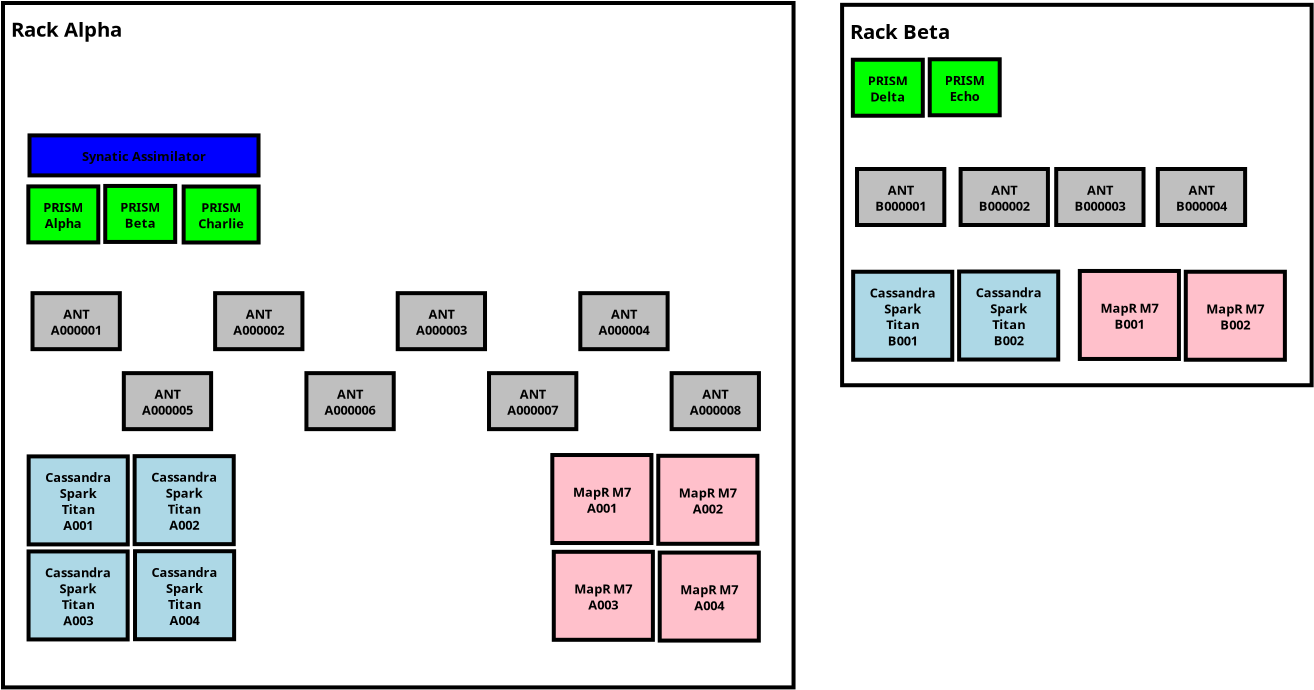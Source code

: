 <?xml version="1.0" encoding="UTF-8"?>
<dia:diagram xmlns:dia="http://www.lysator.liu.se/~alla/dia/">
  <dia:layer name="Background" visible="true" active="true">
    <dia:group>
      <dia:object type="Flowchart - Box" version="0" id="O0">
        <dia:attribute name="obj_pos">
          <dia:point val="-16.208,-12.409"/>
        </dia:attribute>
        <dia:attribute name="obj_bb">
          <dia:rectangle val="-16.308,-12.509;23.419,21.911"/>
        </dia:attribute>
        <dia:attribute name="elem_corner">
          <dia:point val="-16.208,-12.409"/>
        </dia:attribute>
        <dia:attribute name="elem_width">
          <dia:real val="39.527"/>
        </dia:attribute>
        <dia:attribute name="elem_height">
          <dia:real val="34.22"/>
        </dia:attribute>
        <dia:attribute name="border_width">
          <dia:real val="0.2"/>
        </dia:attribute>
        <dia:attribute name="show_background">
          <dia:boolean val="true"/>
        </dia:attribute>
        <dia:attribute name="padding">
          <dia:real val="0.5"/>
        </dia:attribute>
        <dia:attribute name="text">
          <dia:composite type="text">
            <dia:attribute name="string">
              <dia:string>#Rack Alpha
























#</dia:string>
            </dia:attribute>
            <dia:attribute name="font">
              <dia:font family="sans" style="80" name="Helvetica-Bold"/>
            </dia:attribute>
            <dia:attribute name="height">
              <dia:real val="1.27"/>
            </dia:attribute>
            <dia:attribute name="pos">
              <dia:point val="-15.808,-10.864"/>
            </dia:attribute>
            <dia:attribute name="color">
              <dia:color val="#000000"/>
            </dia:attribute>
            <dia:attribute name="alignment">
              <dia:enum val="0"/>
            </dia:attribute>
          </dia:composite>
        </dia:attribute>
      </dia:object>
      <dia:group>
        <dia:object type="Flowchart - Box" version="0" id="O1">
          <dia:attribute name="obj_pos">
            <dia:point val="-14.882,-5.789"/>
          </dia:attribute>
          <dia:attribute name="obj_bb">
            <dia:rectangle val="-14.982,-5.889;-3.332,-3.689"/>
          </dia:attribute>
          <dia:attribute name="elem_corner">
            <dia:point val="-14.882,-5.789"/>
          </dia:attribute>
          <dia:attribute name="elem_width">
            <dia:real val="11.45"/>
          </dia:attribute>
          <dia:attribute name="elem_height">
            <dia:real val="2.0"/>
          </dia:attribute>
          <dia:attribute name="border_width">
            <dia:real val="0.2"/>
          </dia:attribute>
          <dia:attribute name="inner_color">
            <dia:color val="#0000ff"/>
          </dia:attribute>
          <dia:attribute name="show_background">
            <dia:boolean val="true"/>
          </dia:attribute>
          <dia:attribute name="padding">
            <dia:real val="0.5"/>
          </dia:attribute>
          <dia:attribute name="text">
            <dia:composite type="text">
              <dia:attribute name="string">
                <dia:string>#Synatic Assimilator#</dia:string>
              </dia:attribute>
              <dia:attribute name="font">
                <dia:font family="sans" style="80" name="Helvetica-Bold"/>
              </dia:attribute>
              <dia:attribute name="height">
                <dia:real val="0.8"/>
              </dia:attribute>
              <dia:attribute name="pos">
                <dia:point val="-9.157,-4.594"/>
              </dia:attribute>
              <dia:attribute name="color">
                <dia:color val="#000000"/>
              </dia:attribute>
              <dia:attribute name="alignment">
                <dia:enum val="1"/>
              </dia:attribute>
            </dia:composite>
          </dia:attribute>
        </dia:object>
        <dia:object type="Flowchart - Box" version="0" id="O2">
          <dia:attribute name="obj_pos">
            <dia:point val="-14.941,-3.239"/>
          </dia:attribute>
          <dia:attribute name="obj_bb">
            <dia:rectangle val="-15.041,-3.339;-11.344,-0.339"/>
          </dia:attribute>
          <dia:attribute name="elem_corner">
            <dia:point val="-14.941,-3.239"/>
          </dia:attribute>
          <dia:attribute name="elem_width">
            <dia:real val="3.498"/>
          </dia:attribute>
          <dia:attribute name="elem_height">
            <dia:real val="2.8"/>
          </dia:attribute>
          <dia:attribute name="border_width">
            <dia:real val="0.2"/>
          </dia:attribute>
          <dia:attribute name="inner_color">
            <dia:color val="#00ff00"/>
          </dia:attribute>
          <dia:attribute name="show_background">
            <dia:boolean val="true"/>
          </dia:attribute>
          <dia:attribute name="padding">
            <dia:real val="0.5"/>
          </dia:attribute>
          <dia:attribute name="text">
            <dia:composite type="text">
              <dia:attribute name="string">
                <dia:string>#PRISM
Alpha#</dia:string>
              </dia:attribute>
              <dia:attribute name="font">
                <dia:font family="sans" style="80" name="Helvetica-Bold"/>
              </dia:attribute>
              <dia:attribute name="height">
                <dia:real val="0.8"/>
              </dia:attribute>
              <dia:attribute name="pos">
                <dia:point val="-13.192,-2.044"/>
              </dia:attribute>
              <dia:attribute name="color">
                <dia:color val="#000000"/>
              </dia:attribute>
              <dia:attribute name="alignment">
                <dia:enum val="1"/>
              </dia:attribute>
            </dia:composite>
          </dia:attribute>
        </dia:object>
        <dia:object type="Flowchart - Box" version="0" id="O3">
          <dia:attribute name="obj_pos">
            <dia:point val="-11.096,-3.262"/>
          </dia:attribute>
          <dia:attribute name="obj_bb">
            <dia:rectangle val="-11.196,-3.362;-7.499,-0.362"/>
          </dia:attribute>
          <dia:attribute name="elem_corner">
            <dia:point val="-11.096,-3.262"/>
          </dia:attribute>
          <dia:attribute name="elem_width">
            <dia:real val="3.498"/>
          </dia:attribute>
          <dia:attribute name="elem_height">
            <dia:real val="2.8"/>
          </dia:attribute>
          <dia:attribute name="border_width">
            <dia:real val="0.2"/>
          </dia:attribute>
          <dia:attribute name="inner_color">
            <dia:color val="#00ff00"/>
          </dia:attribute>
          <dia:attribute name="show_background">
            <dia:boolean val="true"/>
          </dia:attribute>
          <dia:attribute name="padding">
            <dia:real val="0.5"/>
          </dia:attribute>
          <dia:attribute name="text">
            <dia:composite type="text">
              <dia:attribute name="string">
                <dia:string>#PRISM
Beta#</dia:string>
              </dia:attribute>
              <dia:attribute name="font">
                <dia:font family="sans" style="80" name="Helvetica-Bold"/>
              </dia:attribute>
              <dia:attribute name="height">
                <dia:real val="0.8"/>
              </dia:attribute>
              <dia:attribute name="pos">
                <dia:point val="-9.347,-2.067"/>
              </dia:attribute>
              <dia:attribute name="color">
                <dia:color val="#000000"/>
              </dia:attribute>
              <dia:attribute name="alignment">
                <dia:enum val="1"/>
              </dia:attribute>
            </dia:composite>
          </dia:attribute>
        </dia:object>
        <dia:object type="Flowchart - Box" version="0" id="O4">
          <dia:attribute name="obj_pos">
            <dia:point val="-7.176,-3.234"/>
          </dia:attribute>
          <dia:attribute name="obj_bb">
            <dia:rectangle val="-7.276,-3.334;-3.329,-0.334"/>
          </dia:attribute>
          <dia:attribute name="elem_corner">
            <dia:point val="-7.176,-3.234"/>
          </dia:attribute>
          <dia:attribute name="elem_width">
            <dia:real val="3.748"/>
          </dia:attribute>
          <dia:attribute name="elem_height">
            <dia:real val="2.8"/>
          </dia:attribute>
          <dia:attribute name="border_width">
            <dia:real val="0.2"/>
          </dia:attribute>
          <dia:attribute name="inner_color">
            <dia:color val="#00ff00"/>
          </dia:attribute>
          <dia:attribute name="show_background">
            <dia:boolean val="true"/>
          </dia:attribute>
          <dia:attribute name="padding">
            <dia:real val="0.5"/>
          </dia:attribute>
          <dia:attribute name="text">
            <dia:composite type="text">
              <dia:attribute name="string">
                <dia:string>#PRISM
Charlie#</dia:string>
              </dia:attribute>
              <dia:attribute name="font">
                <dia:font family="sans" style="80" name="Helvetica-Bold"/>
              </dia:attribute>
              <dia:attribute name="height">
                <dia:real val="0.8"/>
              </dia:attribute>
              <dia:attribute name="pos">
                <dia:point val="-5.302,-2.039"/>
              </dia:attribute>
              <dia:attribute name="color">
                <dia:color val="#000000"/>
              </dia:attribute>
              <dia:attribute name="alignment">
                <dia:enum val="1"/>
              </dia:attribute>
            </dia:composite>
          </dia:attribute>
        </dia:object>
      </dia:group>
      <dia:group>
        <dia:object type="Flowchart - Box" version="0" id="O5">
          <dia:attribute name="obj_pos">
            <dia:point val="-14.925,10.261"/>
          </dia:attribute>
          <dia:attribute name="obj_bb">
            <dia:rectangle val="-15.025,10.161;-9.87,14.761"/>
          </dia:attribute>
          <dia:attribute name="elem_corner">
            <dia:point val="-14.925,10.261"/>
          </dia:attribute>
          <dia:attribute name="elem_width">
            <dia:real val="4.955"/>
          </dia:attribute>
          <dia:attribute name="elem_height">
            <dia:real val="4.4"/>
          </dia:attribute>
          <dia:attribute name="border_width">
            <dia:real val="0.2"/>
          </dia:attribute>
          <dia:attribute name="inner_color">
            <dia:color val="#add8e6"/>
          </dia:attribute>
          <dia:attribute name="show_background">
            <dia:boolean val="true"/>
          </dia:attribute>
          <dia:attribute name="padding">
            <dia:real val="0.5"/>
          </dia:attribute>
          <dia:attribute name="text">
            <dia:composite type="text">
              <dia:attribute name="string">
                <dia:string>#Cassandra
Spark
Titan
A001#</dia:string>
              </dia:attribute>
              <dia:attribute name="font">
                <dia:font family="sans" style="80" name="Helvetica-Bold"/>
              </dia:attribute>
              <dia:attribute name="height">
                <dia:real val="0.8"/>
              </dia:attribute>
              <dia:attribute name="pos">
                <dia:point val="-12.447,11.456"/>
              </dia:attribute>
              <dia:attribute name="color">
                <dia:color val="#000000"/>
              </dia:attribute>
              <dia:attribute name="alignment">
                <dia:enum val="1"/>
              </dia:attribute>
            </dia:composite>
          </dia:attribute>
        </dia:object>
        <dia:object type="Flowchart - Box" version="0" id="O6">
          <dia:attribute name="obj_pos">
            <dia:point val="-9.627,10.249"/>
          </dia:attribute>
          <dia:attribute name="obj_bb">
            <dia:rectangle val="-9.727,10.149;-4.572,14.749"/>
          </dia:attribute>
          <dia:attribute name="elem_corner">
            <dia:point val="-9.627,10.249"/>
          </dia:attribute>
          <dia:attribute name="elem_width">
            <dia:real val="4.955"/>
          </dia:attribute>
          <dia:attribute name="elem_height">
            <dia:real val="4.4"/>
          </dia:attribute>
          <dia:attribute name="border_width">
            <dia:real val="0.2"/>
          </dia:attribute>
          <dia:attribute name="inner_color">
            <dia:color val="#add8e6"/>
          </dia:attribute>
          <dia:attribute name="show_background">
            <dia:boolean val="true"/>
          </dia:attribute>
          <dia:attribute name="padding">
            <dia:real val="0.5"/>
          </dia:attribute>
          <dia:attribute name="text">
            <dia:composite type="text">
              <dia:attribute name="string">
                <dia:string>#Cassandra
Spark
Titan
A002#</dia:string>
              </dia:attribute>
              <dia:attribute name="font">
                <dia:font family="sans" style="80" name="Helvetica-Bold"/>
              </dia:attribute>
              <dia:attribute name="height">
                <dia:real val="0.8"/>
              </dia:attribute>
              <dia:attribute name="pos">
                <dia:point val="-7.15,11.444"/>
              </dia:attribute>
              <dia:attribute name="color">
                <dia:color val="#000000"/>
              </dia:attribute>
              <dia:attribute name="alignment">
                <dia:enum val="1"/>
              </dia:attribute>
            </dia:composite>
          </dia:attribute>
        </dia:object>
        <dia:object type="Flowchart - Box" version="0" id="O7">
          <dia:attribute name="obj_pos">
            <dia:point val="-14.93,15.013"/>
          </dia:attribute>
          <dia:attribute name="obj_bb">
            <dia:rectangle val="-15.03,14.913;-9.875,19.513"/>
          </dia:attribute>
          <dia:attribute name="elem_corner">
            <dia:point val="-14.93,15.013"/>
          </dia:attribute>
          <dia:attribute name="elem_width">
            <dia:real val="4.955"/>
          </dia:attribute>
          <dia:attribute name="elem_height">
            <dia:real val="4.4"/>
          </dia:attribute>
          <dia:attribute name="border_width">
            <dia:real val="0.2"/>
          </dia:attribute>
          <dia:attribute name="inner_color">
            <dia:color val="#add8e6"/>
          </dia:attribute>
          <dia:attribute name="show_background">
            <dia:boolean val="true"/>
          </dia:attribute>
          <dia:attribute name="padding">
            <dia:real val="0.5"/>
          </dia:attribute>
          <dia:attribute name="text">
            <dia:composite type="text">
              <dia:attribute name="string">
                <dia:string>#Cassandra
Spark
Titan
A003#</dia:string>
              </dia:attribute>
              <dia:attribute name="font">
                <dia:font family="sans" style="80" name="Helvetica-Bold"/>
              </dia:attribute>
              <dia:attribute name="height">
                <dia:real val="0.8"/>
              </dia:attribute>
              <dia:attribute name="pos">
                <dia:point val="-12.453,16.208"/>
              </dia:attribute>
              <dia:attribute name="color">
                <dia:color val="#000000"/>
              </dia:attribute>
              <dia:attribute name="alignment">
                <dia:enum val="1"/>
              </dia:attribute>
            </dia:composite>
          </dia:attribute>
        </dia:object>
        <dia:object type="Flowchart - Box" version="0" id="O8">
          <dia:attribute name="obj_pos">
            <dia:point val="-9.607,15.002"/>
          </dia:attribute>
          <dia:attribute name="obj_bb">
            <dia:rectangle val="-9.707,14.902;-4.552,19.502"/>
          </dia:attribute>
          <dia:attribute name="elem_corner">
            <dia:point val="-9.607,15.002"/>
          </dia:attribute>
          <dia:attribute name="elem_width">
            <dia:real val="4.955"/>
          </dia:attribute>
          <dia:attribute name="elem_height">
            <dia:real val="4.4"/>
          </dia:attribute>
          <dia:attribute name="border_width">
            <dia:real val="0.2"/>
          </dia:attribute>
          <dia:attribute name="inner_color">
            <dia:color val="#add8e6"/>
          </dia:attribute>
          <dia:attribute name="show_background">
            <dia:boolean val="true"/>
          </dia:attribute>
          <dia:attribute name="padding">
            <dia:real val="0.5"/>
          </dia:attribute>
          <dia:attribute name="text">
            <dia:composite type="text">
              <dia:attribute name="string">
                <dia:string>#Cassandra
Spark
Titan
A004#</dia:string>
              </dia:attribute>
              <dia:attribute name="font">
                <dia:font family="sans" style="80" name="Helvetica-Bold"/>
              </dia:attribute>
              <dia:attribute name="height">
                <dia:real val="0.8"/>
              </dia:attribute>
              <dia:attribute name="pos">
                <dia:point val="-7.13,16.197"/>
              </dia:attribute>
              <dia:attribute name="color">
                <dia:color val="#000000"/>
              </dia:attribute>
              <dia:attribute name="alignment">
                <dia:enum val="1"/>
              </dia:attribute>
            </dia:composite>
          </dia:attribute>
        </dia:object>
      </dia:group>
      <dia:group>
        <dia:object type="Flowchart - Box" version="0" id="O9">
          <dia:attribute name="obj_pos">
            <dia:point val="11.258,10.192"/>
          </dia:attribute>
          <dia:attribute name="obj_bb">
            <dia:rectangle val="11.158,10.092;16.313,14.692"/>
          </dia:attribute>
          <dia:attribute name="elem_corner">
            <dia:point val="11.258,10.192"/>
          </dia:attribute>
          <dia:attribute name="elem_width">
            <dia:real val="4.955"/>
          </dia:attribute>
          <dia:attribute name="elem_height">
            <dia:real val="4.4"/>
          </dia:attribute>
          <dia:attribute name="border_width">
            <dia:real val="0.2"/>
          </dia:attribute>
          <dia:attribute name="inner_color">
            <dia:color val="#ffc0cb"/>
          </dia:attribute>
          <dia:attribute name="show_background">
            <dia:boolean val="true"/>
          </dia:attribute>
          <dia:attribute name="padding">
            <dia:real val="0.5"/>
          </dia:attribute>
          <dia:attribute name="text">
            <dia:composite type="text">
              <dia:attribute name="string">
                <dia:string>#MapR M7
A001#</dia:string>
              </dia:attribute>
              <dia:attribute name="font">
                <dia:font family="sans" style="80" name="Helvetica-Bold"/>
              </dia:attribute>
              <dia:attribute name="height">
                <dia:real val="0.8"/>
              </dia:attribute>
              <dia:attribute name="pos">
                <dia:point val="13.736,12.187"/>
              </dia:attribute>
              <dia:attribute name="color">
                <dia:color val="#000000"/>
              </dia:attribute>
              <dia:attribute name="alignment">
                <dia:enum val="1"/>
              </dia:attribute>
            </dia:composite>
          </dia:attribute>
        </dia:object>
        <dia:object type="Flowchart - Box" version="0" id="O10">
          <dia:attribute name="obj_pos">
            <dia:point val="16.556,10.231"/>
          </dia:attribute>
          <dia:attribute name="obj_bb">
            <dia:rectangle val="16.456,10.131;21.611,14.731"/>
          </dia:attribute>
          <dia:attribute name="elem_corner">
            <dia:point val="16.556,10.231"/>
          </dia:attribute>
          <dia:attribute name="elem_width">
            <dia:real val="4.955"/>
          </dia:attribute>
          <dia:attribute name="elem_height">
            <dia:real val="4.4"/>
          </dia:attribute>
          <dia:attribute name="border_width">
            <dia:real val="0.2"/>
          </dia:attribute>
          <dia:attribute name="inner_color">
            <dia:color val="#ffc0cb"/>
          </dia:attribute>
          <dia:attribute name="show_background">
            <dia:boolean val="true"/>
          </dia:attribute>
          <dia:attribute name="padding">
            <dia:real val="0.5"/>
          </dia:attribute>
          <dia:attribute name="text">
            <dia:composite type="text">
              <dia:attribute name="string">
                <dia:string>#MapR M7
A002#</dia:string>
              </dia:attribute>
              <dia:attribute name="font">
                <dia:font family="sans" style="80" name="Helvetica-Bold"/>
              </dia:attribute>
              <dia:attribute name="height">
                <dia:real val="0.8"/>
              </dia:attribute>
              <dia:attribute name="pos">
                <dia:point val="19.033,12.226"/>
              </dia:attribute>
              <dia:attribute name="color">
                <dia:color val="#000000"/>
              </dia:attribute>
              <dia:attribute name="alignment">
                <dia:enum val="1"/>
              </dia:attribute>
            </dia:composite>
          </dia:attribute>
        </dia:object>
        <dia:object type="Flowchart - Box" version="0" id="O11">
          <dia:attribute name="obj_pos">
            <dia:point val="11.331,15.031"/>
          </dia:attribute>
          <dia:attribute name="obj_bb">
            <dia:rectangle val="11.231,14.931;16.386,19.531"/>
          </dia:attribute>
          <dia:attribute name="elem_corner">
            <dia:point val="11.331,15.031"/>
          </dia:attribute>
          <dia:attribute name="elem_width">
            <dia:real val="4.955"/>
          </dia:attribute>
          <dia:attribute name="elem_height">
            <dia:real val="4.4"/>
          </dia:attribute>
          <dia:attribute name="border_width">
            <dia:real val="0.2"/>
          </dia:attribute>
          <dia:attribute name="inner_color">
            <dia:color val="#ffc0cb"/>
          </dia:attribute>
          <dia:attribute name="show_background">
            <dia:boolean val="true"/>
          </dia:attribute>
          <dia:attribute name="padding">
            <dia:real val="0.5"/>
          </dia:attribute>
          <dia:attribute name="text">
            <dia:composite type="text">
              <dia:attribute name="string">
                <dia:string>#MapR M7
A003#</dia:string>
              </dia:attribute>
              <dia:attribute name="font">
                <dia:font family="sans" style="80" name="Helvetica-Bold"/>
              </dia:attribute>
              <dia:attribute name="height">
                <dia:real val="0.8"/>
              </dia:attribute>
              <dia:attribute name="pos">
                <dia:point val="13.808,17.026"/>
              </dia:attribute>
              <dia:attribute name="color">
                <dia:color val="#000000"/>
              </dia:attribute>
              <dia:attribute name="alignment">
                <dia:enum val="1"/>
              </dia:attribute>
            </dia:composite>
          </dia:attribute>
        </dia:object>
        <dia:object type="Flowchart - Box" version="0" id="O12">
          <dia:attribute name="obj_pos">
            <dia:point val="16.628,15.07"/>
          </dia:attribute>
          <dia:attribute name="obj_bb">
            <dia:rectangle val="16.528,14.97;21.683,19.57"/>
          </dia:attribute>
          <dia:attribute name="elem_corner">
            <dia:point val="16.628,15.07"/>
          </dia:attribute>
          <dia:attribute name="elem_width">
            <dia:real val="4.955"/>
          </dia:attribute>
          <dia:attribute name="elem_height">
            <dia:real val="4.4"/>
          </dia:attribute>
          <dia:attribute name="border_width">
            <dia:real val="0.2"/>
          </dia:attribute>
          <dia:attribute name="inner_color">
            <dia:color val="#ffc0cb"/>
          </dia:attribute>
          <dia:attribute name="show_background">
            <dia:boolean val="true"/>
          </dia:attribute>
          <dia:attribute name="padding">
            <dia:real val="0.5"/>
          </dia:attribute>
          <dia:attribute name="text">
            <dia:composite type="text">
              <dia:attribute name="string">
                <dia:string>#MapR M7
A004#</dia:string>
              </dia:attribute>
              <dia:attribute name="font">
                <dia:font family="sans" style="80" name="Helvetica-Bold"/>
              </dia:attribute>
              <dia:attribute name="height">
                <dia:real val="0.8"/>
              </dia:attribute>
              <dia:attribute name="pos">
                <dia:point val="19.106,17.065"/>
              </dia:attribute>
              <dia:attribute name="color">
                <dia:color val="#000000"/>
              </dia:attribute>
              <dia:attribute name="alignment">
                <dia:enum val="1"/>
              </dia:attribute>
            </dia:composite>
          </dia:attribute>
        </dia:object>
      </dia:group>
      <dia:group>
        <dia:object type="Flowchart - Box" version="0" id="O13">
          <dia:attribute name="obj_pos">
            <dia:point val="-14.732,2.099"/>
          </dia:attribute>
          <dia:attribute name="obj_bb">
            <dia:rectangle val="-14.832,1.999;-10.267,4.999"/>
          </dia:attribute>
          <dia:attribute name="elem_corner">
            <dia:point val="-14.732,2.099"/>
          </dia:attribute>
          <dia:attribute name="elem_width">
            <dia:real val="4.365"/>
          </dia:attribute>
          <dia:attribute name="elem_height">
            <dia:real val="2.8"/>
          </dia:attribute>
          <dia:attribute name="border_width">
            <dia:real val="0.2"/>
          </dia:attribute>
          <dia:attribute name="inner_color">
            <dia:color val="#bfbfbf"/>
          </dia:attribute>
          <dia:attribute name="show_background">
            <dia:boolean val="true"/>
          </dia:attribute>
          <dia:attribute name="padding">
            <dia:real val="0.5"/>
          </dia:attribute>
          <dia:attribute name="text">
            <dia:composite type="text">
              <dia:attribute name="string">
                <dia:string>#ANT
A000001#</dia:string>
              </dia:attribute>
              <dia:attribute name="font">
                <dia:font family="sans" style="80" name="Helvetica-Bold"/>
              </dia:attribute>
              <dia:attribute name="height">
                <dia:real val="0.8"/>
              </dia:attribute>
              <dia:attribute name="pos">
                <dia:point val="-12.55,3.294"/>
              </dia:attribute>
              <dia:attribute name="color">
                <dia:color val="#000000"/>
              </dia:attribute>
              <dia:attribute name="alignment">
                <dia:enum val="1"/>
              </dia:attribute>
            </dia:composite>
          </dia:attribute>
        </dia:object>
        <dia:object type="Flowchart - Box" version="0" id="O14">
          <dia:attribute name="obj_pos">
            <dia:point val="-5.602,2.099"/>
          </dia:attribute>
          <dia:attribute name="obj_bb">
            <dia:rectangle val="-5.702,1.999;-1.137,4.999"/>
          </dia:attribute>
          <dia:attribute name="elem_corner">
            <dia:point val="-5.602,2.099"/>
          </dia:attribute>
          <dia:attribute name="elem_width">
            <dia:real val="4.365"/>
          </dia:attribute>
          <dia:attribute name="elem_height">
            <dia:real val="2.8"/>
          </dia:attribute>
          <dia:attribute name="border_width">
            <dia:real val="0.2"/>
          </dia:attribute>
          <dia:attribute name="inner_color">
            <dia:color val="#bfbfbf"/>
          </dia:attribute>
          <dia:attribute name="show_background">
            <dia:boolean val="true"/>
          </dia:attribute>
          <dia:attribute name="padding">
            <dia:real val="0.5"/>
          </dia:attribute>
          <dia:attribute name="text">
            <dia:composite type="text">
              <dia:attribute name="string">
                <dia:string>#ANT
A000002#</dia:string>
              </dia:attribute>
              <dia:attribute name="font">
                <dia:font family="sans" style="80" name="Helvetica-Bold"/>
              </dia:attribute>
              <dia:attribute name="height">
                <dia:real val="0.8"/>
              </dia:attribute>
              <dia:attribute name="pos">
                <dia:point val="-3.42,3.294"/>
              </dia:attribute>
              <dia:attribute name="color">
                <dia:color val="#000000"/>
              </dia:attribute>
              <dia:attribute name="alignment">
                <dia:enum val="1"/>
              </dia:attribute>
            </dia:composite>
          </dia:attribute>
        </dia:object>
        <dia:object type="Flowchart - Box" version="0" id="O15">
          <dia:attribute name="obj_pos">
            <dia:point val="3.528,2.099"/>
          </dia:attribute>
          <dia:attribute name="obj_bb">
            <dia:rectangle val="3.428,1.999;7.993,4.999"/>
          </dia:attribute>
          <dia:attribute name="elem_corner">
            <dia:point val="3.528,2.099"/>
          </dia:attribute>
          <dia:attribute name="elem_width">
            <dia:real val="4.365"/>
          </dia:attribute>
          <dia:attribute name="elem_height">
            <dia:real val="2.8"/>
          </dia:attribute>
          <dia:attribute name="border_width">
            <dia:real val="0.2"/>
          </dia:attribute>
          <dia:attribute name="inner_color">
            <dia:color val="#bfbfbf"/>
          </dia:attribute>
          <dia:attribute name="show_background">
            <dia:boolean val="true"/>
          </dia:attribute>
          <dia:attribute name="padding">
            <dia:real val="0.5"/>
          </dia:attribute>
          <dia:attribute name="text">
            <dia:composite type="text">
              <dia:attribute name="string">
                <dia:string>#ANT
A000003#</dia:string>
              </dia:attribute>
              <dia:attribute name="font">
                <dia:font family="sans" style="80" name="Helvetica-Bold"/>
              </dia:attribute>
              <dia:attribute name="height">
                <dia:real val="0.8"/>
              </dia:attribute>
              <dia:attribute name="pos">
                <dia:point val="5.71,3.294"/>
              </dia:attribute>
              <dia:attribute name="color">
                <dia:color val="#000000"/>
              </dia:attribute>
              <dia:attribute name="alignment">
                <dia:enum val="1"/>
              </dia:attribute>
            </dia:composite>
          </dia:attribute>
        </dia:object>
        <dia:object type="Flowchart - Box" version="0" id="O16">
          <dia:attribute name="obj_pos">
            <dia:point val="12.658,2.099"/>
          </dia:attribute>
          <dia:attribute name="obj_bb">
            <dia:rectangle val="12.558,1.999;17.123,4.999"/>
          </dia:attribute>
          <dia:attribute name="elem_corner">
            <dia:point val="12.658,2.099"/>
          </dia:attribute>
          <dia:attribute name="elem_width">
            <dia:real val="4.365"/>
          </dia:attribute>
          <dia:attribute name="elem_height">
            <dia:real val="2.8"/>
          </dia:attribute>
          <dia:attribute name="border_width">
            <dia:real val="0.2"/>
          </dia:attribute>
          <dia:attribute name="inner_color">
            <dia:color val="#bfbfbf"/>
          </dia:attribute>
          <dia:attribute name="show_background">
            <dia:boolean val="true"/>
          </dia:attribute>
          <dia:attribute name="padding">
            <dia:real val="0.5"/>
          </dia:attribute>
          <dia:attribute name="text">
            <dia:composite type="text">
              <dia:attribute name="string">
                <dia:string>#ANT
A000004#</dia:string>
              </dia:attribute>
              <dia:attribute name="font">
                <dia:font family="sans" style="80" name="Helvetica-Bold"/>
              </dia:attribute>
              <dia:attribute name="height">
                <dia:real val="0.8"/>
              </dia:attribute>
              <dia:attribute name="pos">
                <dia:point val="14.84,3.294"/>
              </dia:attribute>
              <dia:attribute name="color">
                <dia:color val="#000000"/>
              </dia:attribute>
              <dia:attribute name="alignment">
                <dia:enum val="1"/>
              </dia:attribute>
            </dia:composite>
          </dia:attribute>
        </dia:object>
        <dia:object type="Flowchart - Box" version="0" id="O17">
          <dia:attribute name="obj_pos">
            <dia:point val="-10.167,6.098"/>
          </dia:attribute>
          <dia:attribute name="obj_bb">
            <dia:rectangle val="-10.267,5.998;-5.702,8.998"/>
          </dia:attribute>
          <dia:attribute name="elem_corner">
            <dia:point val="-10.167,6.098"/>
          </dia:attribute>
          <dia:attribute name="elem_width">
            <dia:real val="4.365"/>
          </dia:attribute>
          <dia:attribute name="elem_height">
            <dia:real val="2.8"/>
          </dia:attribute>
          <dia:attribute name="border_width">
            <dia:real val="0.2"/>
          </dia:attribute>
          <dia:attribute name="inner_color">
            <dia:color val="#bfbfbf"/>
          </dia:attribute>
          <dia:attribute name="show_background">
            <dia:boolean val="true"/>
          </dia:attribute>
          <dia:attribute name="padding">
            <dia:real val="0.5"/>
          </dia:attribute>
          <dia:attribute name="text">
            <dia:composite type="text">
              <dia:attribute name="string">
                <dia:string>#ANT
A000005#</dia:string>
              </dia:attribute>
              <dia:attribute name="font">
                <dia:font family="sans" style="80" name="Helvetica-Bold"/>
              </dia:attribute>
              <dia:attribute name="height">
                <dia:real val="0.8"/>
              </dia:attribute>
              <dia:attribute name="pos">
                <dia:point val="-7.985,7.293"/>
              </dia:attribute>
              <dia:attribute name="color">
                <dia:color val="#000000"/>
              </dia:attribute>
              <dia:attribute name="alignment">
                <dia:enum val="1"/>
              </dia:attribute>
            </dia:composite>
          </dia:attribute>
        </dia:object>
        <dia:object type="Flowchart - Box" version="0" id="O18">
          <dia:attribute name="obj_pos">
            <dia:point val="-1.037,6.098"/>
          </dia:attribute>
          <dia:attribute name="obj_bb">
            <dia:rectangle val="-1.137,5.998;3.428,8.998"/>
          </dia:attribute>
          <dia:attribute name="elem_corner">
            <dia:point val="-1.037,6.098"/>
          </dia:attribute>
          <dia:attribute name="elem_width">
            <dia:real val="4.365"/>
          </dia:attribute>
          <dia:attribute name="elem_height">
            <dia:real val="2.8"/>
          </dia:attribute>
          <dia:attribute name="border_width">
            <dia:real val="0.2"/>
          </dia:attribute>
          <dia:attribute name="inner_color">
            <dia:color val="#bfbfbf"/>
          </dia:attribute>
          <dia:attribute name="show_background">
            <dia:boolean val="true"/>
          </dia:attribute>
          <dia:attribute name="padding">
            <dia:real val="0.5"/>
          </dia:attribute>
          <dia:attribute name="text">
            <dia:composite type="text">
              <dia:attribute name="string">
                <dia:string>#ANT
A000006#</dia:string>
              </dia:attribute>
              <dia:attribute name="font">
                <dia:font family="sans" style="80" name="Helvetica-Bold"/>
              </dia:attribute>
              <dia:attribute name="height">
                <dia:real val="0.8"/>
              </dia:attribute>
              <dia:attribute name="pos">
                <dia:point val="1.145,7.293"/>
              </dia:attribute>
              <dia:attribute name="color">
                <dia:color val="#000000"/>
              </dia:attribute>
              <dia:attribute name="alignment">
                <dia:enum val="1"/>
              </dia:attribute>
            </dia:composite>
          </dia:attribute>
        </dia:object>
        <dia:object type="Flowchart - Box" version="0" id="O19">
          <dia:attribute name="obj_pos">
            <dia:point val="8.093,6.098"/>
          </dia:attribute>
          <dia:attribute name="obj_bb">
            <dia:rectangle val="7.993,5.998;12.558,8.998"/>
          </dia:attribute>
          <dia:attribute name="elem_corner">
            <dia:point val="8.093,6.098"/>
          </dia:attribute>
          <dia:attribute name="elem_width">
            <dia:real val="4.365"/>
          </dia:attribute>
          <dia:attribute name="elem_height">
            <dia:real val="2.8"/>
          </dia:attribute>
          <dia:attribute name="border_width">
            <dia:real val="0.2"/>
          </dia:attribute>
          <dia:attribute name="inner_color">
            <dia:color val="#bfbfbf"/>
          </dia:attribute>
          <dia:attribute name="show_background">
            <dia:boolean val="true"/>
          </dia:attribute>
          <dia:attribute name="padding">
            <dia:real val="0.5"/>
          </dia:attribute>
          <dia:attribute name="text">
            <dia:composite type="text">
              <dia:attribute name="string">
                <dia:string>#ANT
A000007#</dia:string>
              </dia:attribute>
              <dia:attribute name="font">
                <dia:font family="sans" style="80" name="Helvetica-Bold"/>
              </dia:attribute>
              <dia:attribute name="height">
                <dia:real val="0.8"/>
              </dia:attribute>
              <dia:attribute name="pos">
                <dia:point val="10.275,7.293"/>
              </dia:attribute>
              <dia:attribute name="color">
                <dia:color val="#000000"/>
              </dia:attribute>
              <dia:attribute name="alignment">
                <dia:enum val="1"/>
              </dia:attribute>
            </dia:composite>
          </dia:attribute>
        </dia:object>
        <dia:object type="Flowchart - Box" version="0" id="O20">
          <dia:attribute name="obj_pos">
            <dia:point val="17.223,6.098"/>
          </dia:attribute>
          <dia:attribute name="obj_bb">
            <dia:rectangle val="17.123,5.998;21.688,8.998"/>
          </dia:attribute>
          <dia:attribute name="elem_corner">
            <dia:point val="17.223,6.098"/>
          </dia:attribute>
          <dia:attribute name="elem_width">
            <dia:real val="4.365"/>
          </dia:attribute>
          <dia:attribute name="elem_height">
            <dia:real val="2.8"/>
          </dia:attribute>
          <dia:attribute name="border_width">
            <dia:real val="0.2"/>
          </dia:attribute>
          <dia:attribute name="inner_color">
            <dia:color val="#bfbfbf"/>
          </dia:attribute>
          <dia:attribute name="show_background">
            <dia:boolean val="true"/>
          </dia:attribute>
          <dia:attribute name="padding">
            <dia:real val="0.5"/>
          </dia:attribute>
          <dia:attribute name="text">
            <dia:composite type="text">
              <dia:attribute name="string">
                <dia:string>#ANT
A000008#</dia:string>
              </dia:attribute>
              <dia:attribute name="font">
                <dia:font family="sans" style="80" name="Helvetica-Bold"/>
              </dia:attribute>
              <dia:attribute name="height">
                <dia:real val="0.8"/>
              </dia:attribute>
              <dia:attribute name="pos">
                <dia:point val="19.405,7.293"/>
              </dia:attribute>
              <dia:attribute name="color">
                <dia:color val="#000000"/>
              </dia:attribute>
              <dia:attribute name="alignment">
                <dia:enum val="1"/>
              </dia:attribute>
            </dia:composite>
          </dia:attribute>
        </dia:object>
      </dia:group>
    </dia:group>
    <dia:group>
      <dia:object type="Flowchart - Box" version="0" id="O21">
        <dia:attribute name="obj_pos">
          <dia:point val="25.747,-12.318"/>
        </dia:attribute>
        <dia:attribute name="obj_bb">
          <dia:rectangle val="25.647,-12.418;49.323,6.803"/>
        </dia:attribute>
        <dia:attribute name="elem_corner">
          <dia:point val="25.747,-12.318"/>
        </dia:attribute>
        <dia:attribute name="elem_width">
          <dia:real val="23.476"/>
        </dia:attribute>
        <dia:attribute name="elem_height">
          <dia:real val="19.021"/>
        </dia:attribute>
        <dia:attribute name="border_width">
          <dia:real val="0.2"/>
        </dia:attribute>
        <dia:attribute name="show_background">
          <dia:boolean val="true"/>
        </dia:attribute>
        <dia:attribute name="padding">
          <dia:real val="0.5"/>
        </dia:attribute>
        <dia:attribute name="text">
          <dia:composite type="text">
            <dia:attribute name="string">
              <dia:string>#Rack Beta












#</dia:string>
            </dia:attribute>
            <dia:attribute name="font">
              <dia:font family="sans" style="80" name="Helvetica-Bold"/>
            </dia:attribute>
            <dia:attribute name="height">
              <dia:real val="1.27"/>
            </dia:attribute>
            <dia:attribute name="pos">
              <dia:point val="26.147,-10.752"/>
            </dia:attribute>
            <dia:attribute name="color">
              <dia:color val="#000000"/>
            </dia:attribute>
            <dia:attribute name="alignment">
              <dia:enum val="0"/>
            </dia:attribute>
          </dia:composite>
        </dia:attribute>
      </dia:object>
      <dia:object type="Flowchart - Box" version="0" id="O22">
        <dia:attribute name="obj_pos">
          <dia:point val="26.284,-9.572"/>
        </dia:attribute>
        <dia:attribute name="obj_bb">
          <dia:rectangle val="26.184,-9.672;29.882,-6.672"/>
        </dia:attribute>
        <dia:attribute name="elem_corner">
          <dia:point val="26.284,-9.572"/>
        </dia:attribute>
        <dia:attribute name="elem_width">
          <dia:real val="3.498"/>
        </dia:attribute>
        <dia:attribute name="elem_height">
          <dia:real val="2.8"/>
        </dia:attribute>
        <dia:attribute name="border_width">
          <dia:real val="0.2"/>
        </dia:attribute>
        <dia:attribute name="inner_color">
          <dia:color val="#00ff00"/>
        </dia:attribute>
        <dia:attribute name="show_background">
          <dia:boolean val="true"/>
        </dia:attribute>
        <dia:attribute name="padding">
          <dia:real val="0.5"/>
        </dia:attribute>
        <dia:attribute name="text">
          <dia:composite type="text">
            <dia:attribute name="string">
              <dia:string>#PRISM
Delta#</dia:string>
            </dia:attribute>
            <dia:attribute name="font">
              <dia:font family="sans" style="80" name="Helvetica-Bold"/>
            </dia:attribute>
            <dia:attribute name="height">
              <dia:real val="0.8"/>
            </dia:attribute>
            <dia:attribute name="pos">
              <dia:point val="28.033,-8.377"/>
            </dia:attribute>
            <dia:attribute name="color">
              <dia:color val="#000000"/>
            </dia:attribute>
            <dia:attribute name="alignment">
              <dia:enum val="1"/>
            </dia:attribute>
          </dia:composite>
        </dia:attribute>
      </dia:object>
      <dia:object type="Flowchart - Box" version="0" id="O23">
        <dia:attribute name="obj_pos">
          <dia:point val="30.129,-9.595"/>
        </dia:attribute>
        <dia:attribute name="obj_bb">
          <dia:rectangle val="30.029,-9.695;33.727,-6.695"/>
        </dia:attribute>
        <dia:attribute name="elem_corner">
          <dia:point val="30.129,-9.595"/>
        </dia:attribute>
        <dia:attribute name="elem_width">
          <dia:real val="3.498"/>
        </dia:attribute>
        <dia:attribute name="elem_height">
          <dia:real val="2.8"/>
        </dia:attribute>
        <dia:attribute name="border_width">
          <dia:real val="0.2"/>
        </dia:attribute>
        <dia:attribute name="inner_color">
          <dia:color val="#00ff00"/>
        </dia:attribute>
        <dia:attribute name="show_background">
          <dia:boolean val="true"/>
        </dia:attribute>
        <dia:attribute name="padding">
          <dia:real val="0.5"/>
        </dia:attribute>
        <dia:attribute name="text">
          <dia:composite type="text">
            <dia:attribute name="string">
              <dia:string>#PRISM
Echo#</dia:string>
            </dia:attribute>
            <dia:attribute name="font">
              <dia:font family="sans" style="80" name="Helvetica-Bold"/>
            </dia:attribute>
            <dia:attribute name="height">
              <dia:real val="0.8"/>
            </dia:attribute>
            <dia:attribute name="pos">
              <dia:point val="31.878,-8.4"/>
            </dia:attribute>
            <dia:attribute name="color">
              <dia:color val="#000000"/>
            </dia:attribute>
            <dia:attribute name="alignment">
              <dia:enum val="1"/>
            </dia:attribute>
          </dia:composite>
        </dia:attribute>
      </dia:object>
      <dia:object type="Flowchart - Box" version="0" id="O24">
        <dia:attribute name="obj_pos">
          <dia:point val="26.493,-4.109"/>
        </dia:attribute>
        <dia:attribute name="obj_bb">
          <dia:rectangle val="26.393,-4.209;30.958,-1.209"/>
        </dia:attribute>
        <dia:attribute name="elem_corner">
          <dia:point val="26.493,-4.109"/>
        </dia:attribute>
        <dia:attribute name="elem_width">
          <dia:real val="4.365"/>
        </dia:attribute>
        <dia:attribute name="elem_height">
          <dia:real val="2.8"/>
        </dia:attribute>
        <dia:attribute name="border_width">
          <dia:real val="0.2"/>
        </dia:attribute>
        <dia:attribute name="inner_color">
          <dia:color val="#bfbfbf"/>
        </dia:attribute>
        <dia:attribute name="show_background">
          <dia:boolean val="true"/>
        </dia:attribute>
        <dia:attribute name="padding">
          <dia:real val="0.5"/>
        </dia:attribute>
        <dia:attribute name="text">
          <dia:composite type="text">
            <dia:attribute name="string">
              <dia:string>#ANT
B000001#</dia:string>
            </dia:attribute>
            <dia:attribute name="font">
              <dia:font family="sans" style="80" name="Helvetica-Bold"/>
            </dia:attribute>
            <dia:attribute name="height">
              <dia:real val="0.8"/>
            </dia:attribute>
            <dia:attribute name="pos">
              <dia:point val="28.675,-2.914"/>
            </dia:attribute>
            <dia:attribute name="color">
              <dia:color val="#000000"/>
            </dia:attribute>
            <dia:attribute name="alignment">
              <dia:enum val="1"/>
            </dia:attribute>
          </dia:composite>
        </dia:attribute>
      </dia:object>
      <dia:object type="Flowchart - Box" version="0" id="O25">
        <dia:attribute name="obj_pos">
          <dia:point val="31.673,-4.109"/>
        </dia:attribute>
        <dia:attribute name="obj_bb">
          <dia:rectangle val="31.573,-4.209;36.138,-1.209"/>
        </dia:attribute>
        <dia:attribute name="elem_corner">
          <dia:point val="31.673,-4.109"/>
        </dia:attribute>
        <dia:attribute name="elem_width">
          <dia:real val="4.365"/>
        </dia:attribute>
        <dia:attribute name="elem_height">
          <dia:real val="2.8"/>
        </dia:attribute>
        <dia:attribute name="border_width">
          <dia:real val="0.2"/>
        </dia:attribute>
        <dia:attribute name="inner_color">
          <dia:color val="#bfbfbf"/>
        </dia:attribute>
        <dia:attribute name="show_background">
          <dia:boolean val="true"/>
        </dia:attribute>
        <dia:attribute name="padding">
          <dia:real val="0.5"/>
        </dia:attribute>
        <dia:attribute name="text">
          <dia:composite type="text">
            <dia:attribute name="string">
              <dia:string>#ANT
B000002#</dia:string>
            </dia:attribute>
            <dia:attribute name="font">
              <dia:font family="sans" style="80" name="Helvetica-Bold"/>
            </dia:attribute>
            <dia:attribute name="height">
              <dia:real val="0.8"/>
            </dia:attribute>
            <dia:attribute name="pos">
              <dia:point val="33.855,-2.914"/>
            </dia:attribute>
            <dia:attribute name="color">
              <dia:color val="#000000"/>
            </dia:attribute>
            <dia:attribute name="alignment">
              <dia:enum val="1"/>
            </dia:attribute>
          </dia:composite>
        </dia:attribute>
      </dia:object>
      <dia:object type="Flowchart - Box" version="0" id="O26">
        <dia:attribute name="obj_pos">
          <dia:point val="36.453,-4.109"/>
        </dia:attribute>
        <dia:attribute name="obj_bb">
          <dia:rectangle val="36.353,-4.209;40.918,-1.209"/>
        </dia:attribute>
        <dia:attribute name="elem_corner">
          <dia:point val="36.453,-4.109"/>
        </dia:attribute>
        <dia:attribute name="elem_width">
          <dia:real val="4.365"/>
        </dia:attribute>
        <dia:attribute name="elem_height">
          <dia:real val="2.8"/>
        </dia:attribute>
        <dia:attribute name="border_width">
          <dia:real val="0.2"/>
        </dia:attribute>
        <dia:attribute name="inner_color">
          <dia:color val="#bfbfbf"/>
        </dia:attribute>
        <dia:attribute name="show_background">
          <dia:boolean val="true"/>
        </dia:attribute>
        <dia:attribute name="padding">
          <dia:real val="0.5"/>
        </dia:attribute>
        <dia:attribute name="text">
          <dia:composite type="text">
            <dia:attribute name="string">
              <dia:string>#ANT
B000003#</dia:string>
            </dia:attribute>
            <dia:attribute name="font">
              <dia:font family="sans" style="80" name="Helvetica-Bold"/>
            </dia:attribute>
            <dia:attribute name="height">
              <dia:real val="0.8"/>
            </dia:attribute>
            <dia:attribute name="pos">
              <dia:point val="38.636,-2.914"/>
            </dia:attribute>
            <dia:attribute name="color">
              <dia:color val="#000000"/>
            </dia:attribute>
            <dia:attribute name="alignment">
              <dia:enum val="1"/>
            </dia:attribute>
          </dia:composite>
        </dia:attribute>
      </dia:object>
      <dia:object type="Flowchart - Box" version="0" id="O27">
        <dia:attribute name="obj_pos">
          <dia:point val="41.533,-4.109"/>
        </dia:attribute>
        <dia:attribute name="obj_bb">
          <dia:rectangle val="41.433,-4.209;45.998,-1.209"/>
        </dia:attribute>
        <dia:attribute name="elem_corner">
          <dia:point val="41.533,-4.109"/>
        </dia:attribute>
        <dia:attribute name="elem_width">
          <dia:real val="4.365"/>
        </dia:attribute>
        <dia:attribute name="elem_height">
          <dia:real val="2.8"/>
        </dia:attribute>
        <dia:attribute name="border_width">
          <dia:real val="0.2"/>
        </dia:attribute>
        <dia:attribute name="inner_color">
          <dia:color val="#bfbfbf"/>
        </dia:attribute>
        <dia:attribute name="show_background">
          <dia:boolean val="true"/>
        </dia:attribute>
        <dia:attribute name="padding">
          <dia:real val="0.5"/>
        </dia:attribute>
        <dia:attribute name="text">
          <dia:composite type="text">
            <dia:attribute name="string">
              <dia:string>#ANT
B000004#</dia:string>
            </dia:attribute>
            <dia:attribute name="font">
              <dia:font family="sans" style="80" name="Helvetica-Bold"/>
            </dia:attribute>
            <dia:attribute name="height">
              <dia:real val="0.8"/>
            </dia:attribute>
            <dia:attribute name="pos">
              <dia:point val="43.715,-2.914"/>
            </dia:attribute>
            <dia:attribute name="color">
              <dia:color val="#000000"/>
            </dia:attribute>
            <dia:attribute name="alignment">
              <dia:enum val="1"/>
            </dia:attribute>
          </dia:composite>
        </dia:attribute>
      </dia:object>
      <dia:object type="Flowchart - Box" version="0" id="O28">
        <dia:attribute name="obj_pos">
          <dia:point val="26.3,1.028"/>
        </dia:attribute>
        <dia:attribute name="obj_bb">
          <dia:rectangle val="26.2,0.928;31.355,5.528"/>
        </dia:attribute>
        <dia:attribute name="elem_corner">
          <dia:point val="26.3,1.028"/>
        </dia:attribute>
        <dia:attribute name="elem_width">
          <dia:real val="4.955"/>
        </dia:attribute>
        <dia:attribute name="elem_height">
          <dia:real val="4.4"/>
        </dia:attribute>
        <dia:attribute name="border_width">
          <dia:real val="0.2"/>
        </dia:attribute>
        <dia:attribute name="inner_color">
          <dia:color val="#add8e6"/>
        </dia:attribute>
        <dia:attribute name="show_background">
          <dia:boolean val="true"/>
        </dia:attribute>
        <dia:attribute name="padding">
          <dia:real val="0.5"/>
        </dia:attribute>
        <dia:attribute name="text">
          <dia:composite type="text">
            <dia:attribute name="string">
              <dia:string>#Cassandra
Spark
Titan
B001#</dia:string>
            </dia:attribute>
            <dia:attribute name="font">
              <dia:font family="sans" style="80" name="Helvetica-Bold"/>
            </dia:attribute>
            <dia:attribute name="height">
              <dia:real val="0.8"/>
            </dia:attribute>
            <dia:attribute name="pos">
              <dia:point val="28.778,2.223"/>
            </dia:attribute>
            <dia:attribute name="color">
              <dia:color val="#000000"/>
            </dia:attribute>
            <dia:attribute name="alignment">
              <dia:enum val="1"/>
            </dia:attribute>
          </dia:composite>
        </dia:attribute>
      </dia:object>
      <dia:object type="Flowchart - Box" version="0" id="O29">
        <dia:attribute name="obj_pos">
          <dia:point val="31.598,1.017"/>
        </dia:attribute>
        <dia:attribute name="obj_bb">
          <dia:rectangle val="31.498,0.917;36.653,5.517"/>
        </dia:attribute>
        <dia:attribute name="elem_corner">
          <dia:point val="31.598,1.017"/>
        </dia:attribute>
        <dia:attribute name="elem_width">
          <dia:real val="4.955"/>
        </dia:attribute>
        <dia:attribute name="elem_height">
          <dia:real val="4.4"/>
        </dia:attribute>
        <dia:attribute name="border_width">
          <dia:real val="0.2"/>
        </dia:attribute>
        <dia:attribute name="inner_color">
          <dia:color val="#add8e6"/>
        </dia:attribute>
        <dia:attribute name="show_background">
          <dia:boolean val="true"/>
        </dia:attribute>
        <dia:attribute name="padding">
          <dia:real val="0.5"/>
        </dia:attribute>
        <dia:attribute name="text">
          <dia:composite type="text">
            <dia:attribute name="string">
              <dia:string>#Cassandra
Spark
Titan
B002#</dia:string>
            </dia:attribute>
            <dia:attribute name="font">
              <dia:font family="sans" style="80" name="Helvetica-Bold"/>
            </dia:attribute>
            <dia:attribute name="height">
              <dia:real val="0.8"/>
            </dia:attribute>
            <dia:attribute name="pos">
              <dia:point val="34.075,2.212"/>
            </dia:attribute>
            <dia:attribute name="color">
              <dia:color val="#000000"/>
            </dia:attribute>
            <dia:attribute name="alignment">
              <dia:enum val="1"/>
            </dia:attribute>
          </dia:composite>
        </dia:attribute>
      </dia:object>
      <dia:object type="Flowchart - Box" version="0" id="O30">
        <dia:attribute name="obj_pos">
          <dia:point val="37.633,0.989"/>
        </dia:attribute>
        <dia:attribute name="obj_bb">
          <dia:rectangle val="37.533,0.889;42.688,5.489"/>
        </dia:attribute>
        <dia:attribute name="elem_corner">
          <dia:point val="37.633,0.989"/>
        </dia:attribute>
        <dia:attribute name="elem_width">
          <dia:real val="4.955"/>
        </dia:attribute>
        <dia:attribute name="elem_height">
          <dia:real val="4.4"/>
        </dia:attribute>
        <dia:attribute name="border_width">
          <dia:real val="0.2"/>
        </dia:attribute>
        <dia:attribute name="inner_color">
          <dia:color val="#ffc0cb"/>
        </dia:attribute>
        <dia:attribute name="show_background">
          <dia:boolean val="true"/>
        </dia:attribute>
        <dia:attribute name="padding">
          <dia:real val="0.5"/>
        </dia:attribute>
        <dia:attribute name="text">
          <dia:composite type="text">
            <dia:attribute name="string">
              <dia:string>#MapR M7
B001#</dia:string>
            </dia:attribute>
            <dia:attribute name="font">
              <dia:font family="sans" style="80" name="Helvetica-Bold"/>
            </dia:attribute>
            <dia:attribute name="height">
              <dia:real val="0.8"/>
            </dia:attribute>
            <dia:attribute name="pos">
              <dia:point val="40.111,2.984"/>
            </dia:attribute>
            <dia:attribute name="color">
              <dia:color val="#000000"/>
            </dia:attribute>
            <dia:attribute name="alignment">
              <dia:enum val="1"/>
            </dia:attribute>
          </dia:composite>
        </dia:attribute>
      </dia:object>
      <dia:object type="Flowchart - Box" version="0" id="O31">
        <dia:attribute name="obj_pos">
          <dia:point val="42.931,1.028"/>
        </dia:attribute>
        <dia:attribute name="obj_bb">
          <dia:rectangle val="42.831,0.928;47.986,5.528"/>
        </dia:attribute>
        <dia:attribute name="elem_corner">
          <dia:point val="42.931,1.028"/>
        </dia:attribute>
        <dia:attribute name="elem_width">
          <dia:real val="4.955"/>
        </dia:attribute>
        <dia:attribute name="elem_height">
          <dia:real val="4.4"/>
        </dia:attribute>
        <dia:attribute name="border_width">
          <dia:real val="0.2"/>
        </dia:attribute>
        <dia:attribute name="inner_color">
          <dia:color val="#ffc0cb"/>
        </dia:attribute>
        <dia:attribute name="show_background">
          <dia:boolean val="true"/>
        </dia:attribute>
        <dia:attribute name="padding">
          <dia:real val="0.5"/>
        </dia:attribute>
        <dia:attribute name="text">
          <dia:composite type="text">
            <dia:attribute name="string">
              <dia:string>#MapR M7
B002#</dia:string>
            </dia:attribute>
            <dia:attribute name="font">
              <dia:font family="sans" style="80" name="Helvetica-Bold"/>
            </dia:attribute>
            <dia:attribute name="height">
              <dia:real val="0.8"/>
            </dia:attribute>
            <dia:attribute name="pos">
              <dia:point val="45.408,3.023"/>
            </dia:attribute>
            <dia:attribute name="color">
              <dia:color val="#000000"/>
            </dia:attribute>
            <dia:attribute name="alignment">
              <dia:enum val="1"/>
            </dia:attribute>
          </dia:composite>
        </dia:attribute>
      </dia:object>
    </dia:group>
  </dia:layer>
</dia:diagram>
